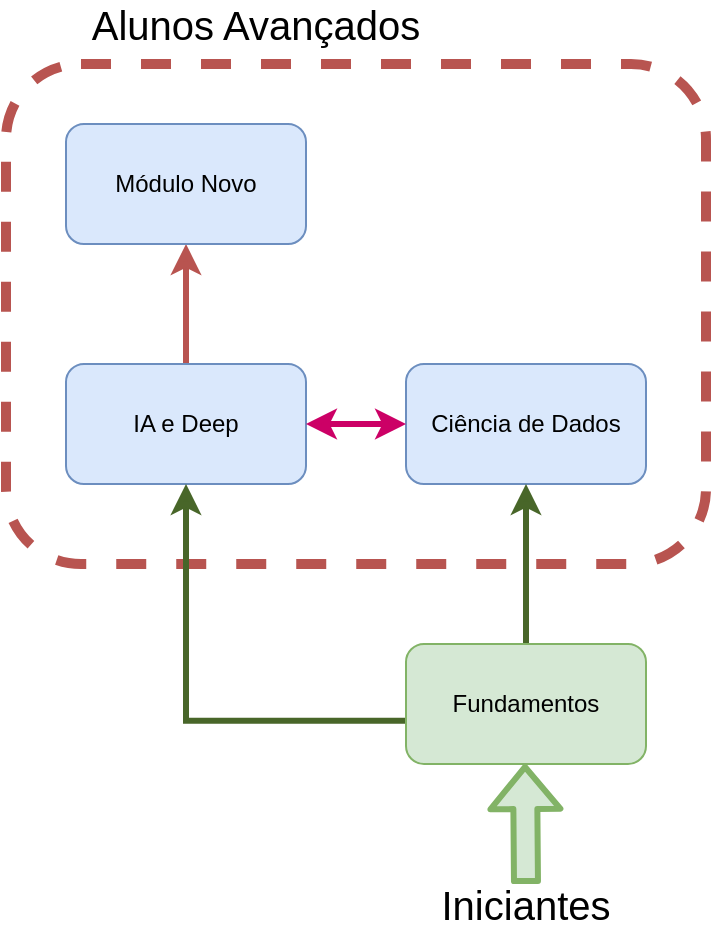 <mxfile version="13.7.7" type="google"><diagram id="ryzsYVPghte9H_36l3-J" name="Page-1"><mxGraphModel dx="1038" dy="580" grid="1" gridSize="10" guides="1" tooltips="1" connect="1" arrows="1" fold="1" page="1" pageScale="1" pageWidth="827" pageHeight="1169" math="0" shadow="0"><root><mxCell id="0"/><mxCell id="1" parent="0"/><mxCell id="wXIQUoWB9xqv4ojkhOB_-20" value="" style="rounded=1;whiteSpace=wrap;html=1;fontSize=20;strokeColor=#b85450;fillColor=none;strokeWidth=5;dashed=1;" parent="1" vertex="1"><mxGeometry x="120" y="110" width="350" height="250" as="geometry"/></mxCell><mxCell id="tUD3__bWg3Zd1ccXKBM6-2" value="" style="edgeStyle=orthogonalEdgeStyle;rounded=0;orthogonalLoop=1;jettySize=auto;html=1;fillColor=#f8cecc;strokeColor=#b85450;strokeWidth=3;" edge="1" parent="1" source="wXIQUoWB9xqv4ojkhOB_-1" target="wXIQUoWB9xqv4ojkhOB_-3"><mxGeometry relative="1" as="geometry"/></mxCell><mxCell id="wXIQUoWB9xqv4ojkhOB_-1" value="IA e Deep" style="rounded=1;whiteSpace=wrap;html=1;fillColor=#dae8fc;strokeColor=#6c8ebf;" parent="1" vertex="1"><mxGeometry x="150" y="260" width="120" height="60" as="geometry"/></mxCell><mxCell id="wXIQUoWB9xqv4ojkhOB_-2" value="Ciência de Dados" style="rounded=1;whiteSpace=wrap;html=1;fillColor=#dae8fc;strokeColor=#6c8ebf;" parent="1" vertex="1"><mxGeometry x="320" y="260" width="120" height="60" as="geometry"/></mxCell><mxCell id="wXIQUoWB9xqv4ojkhOB_-3" value="Módulo Novo" style="rounded=1;whiteSpace=wrap;html=1;fillColor=#dae8fc;strokeColor=#6c8ebf;" parent="1" vertex="1"><mxGeometry x="150" y="140" width="120" height="60" as="geometry"/></mxCell><mxCell id="wXIQUoWB9xqv4ojkhOB_-6" style="edgeStyle=orthogonalEdgeStyle;rounded=0;orthogonalLoop=1;jettySize=auto;html=1;entryX=0.5;entryY=1;entryDx=0;entryDy=0;exitX=0.017;exitY=0.64;exitDx=0;exitDy=0;exitPerimeter=0;strokeWidth=3;strokeColor=#486629;" parent="1" source="wXIQUoWB9xqv4ojkhOB_-4" target="wXIQUoWB9xqv4ojkhOB_-1" edge="1"><mxGeometry relative="1" as="geometry"><mxPoint x="250" y="400" as="sourcePoint"/></mxGeometry></mxCell><mxCell id="wXIQUoWB9xqv4ojkhOB_-9" value="" style="edgeStyle=orthogonalEdgeStyle;rounded=0;orthogonalLoop=1;jettySize=auto;html=1;exitX=0.5;exitY=0;exitDx=0;exitDy=0;strokeWidth=3;strokeColor=#486629;" parent="1" source="wXIQUoWB9xqv4ojkhOB_-4" target="wXIQUoWB9xqv4ojkhOB_-2" edge="1"><mxGeometry relative="1" as="geometry"><mxPoint x="400" y="380" as="sourcePoint"/></mxGeometry></mxCell><mxCell id="wXIQUoWB9xqv4ojkhOB_-4" value="Fundamentos" style="rounded=1;whiteSpace=wrap;html=1;fillColor=#d5e8d4;strokeColor=#82b366;" parent="1" vertex="1"><mxGeometry x="320" y="400" width="120" height="60" as="geometry"/></mxCell><mxCell id="wXIQUoWB9xqv4ojkhOB_-12" value="" style="endArrow=classic;startArrow=classic;html=1;exitX=1;exitY=0.5;exitDx=0;exitDy=0;entryX=0;entryY=0.5;entryDx=0;entryDy=0;strokeColor=#CC0066;strokeWidth=3;" parent="1" source="wXIQUoWB9xqv4ojkhOB_-1" target="wXIQUoWB9xqv4ojkhOB_-2" edge="1"><mxGeometry width="50" height="50" relative="1" as="geometry"><mxPoint x="390" y="380" as="sourcePoint"/><mxPoint x="330" y="300" as="targetPoint"/></mxGeometry></mxCell><mxCell id="wXIQUoWB9xqv4ojkhOB_-17" value="" style="shape=flexArrow;endArrow=classic;html=1;strokeColor=#82b366;strokeWidth=3;fillColor=#d5e8d4;" parent="1" edge="1"><mxGeometry width="50" height="50" relative="1" as="geometry"><mxPoint x="380" y="520" as="sourcePoint"/><mxPoint x="379.5" y="460" as="targetPoint"/></mxGeometry></mxCell><mxCell id="wXIQUoWB9xqv4ojkhOB_-18" value="Iniciantes" style="text;html=1;strokeColor=none;fillColor=none;align=center;verticalAlign=middle;whiteSpace=wrap;rounded=0;fontSize=20;" parent="1" vertex="1"><mxGeometry x="360" y="520" width="40" height="20" as="geometry"/></mxCell><mxCell id="wXIQUoWB9xqv4ojkhOB_-22" value="Alunos Avançados" style="text;html=1;strokeColor=none;fillColor=none;align=center;verticalAlign=middle;whiteSpace=wrap;rounded=0;dashed=1;fontSize=20;" parent="1" vertex="1"><mxGeometry x="150" y="80" width="190" height="20" as="geometry"/></mxCell></root></mxGraphModel></diagram></mxfile>